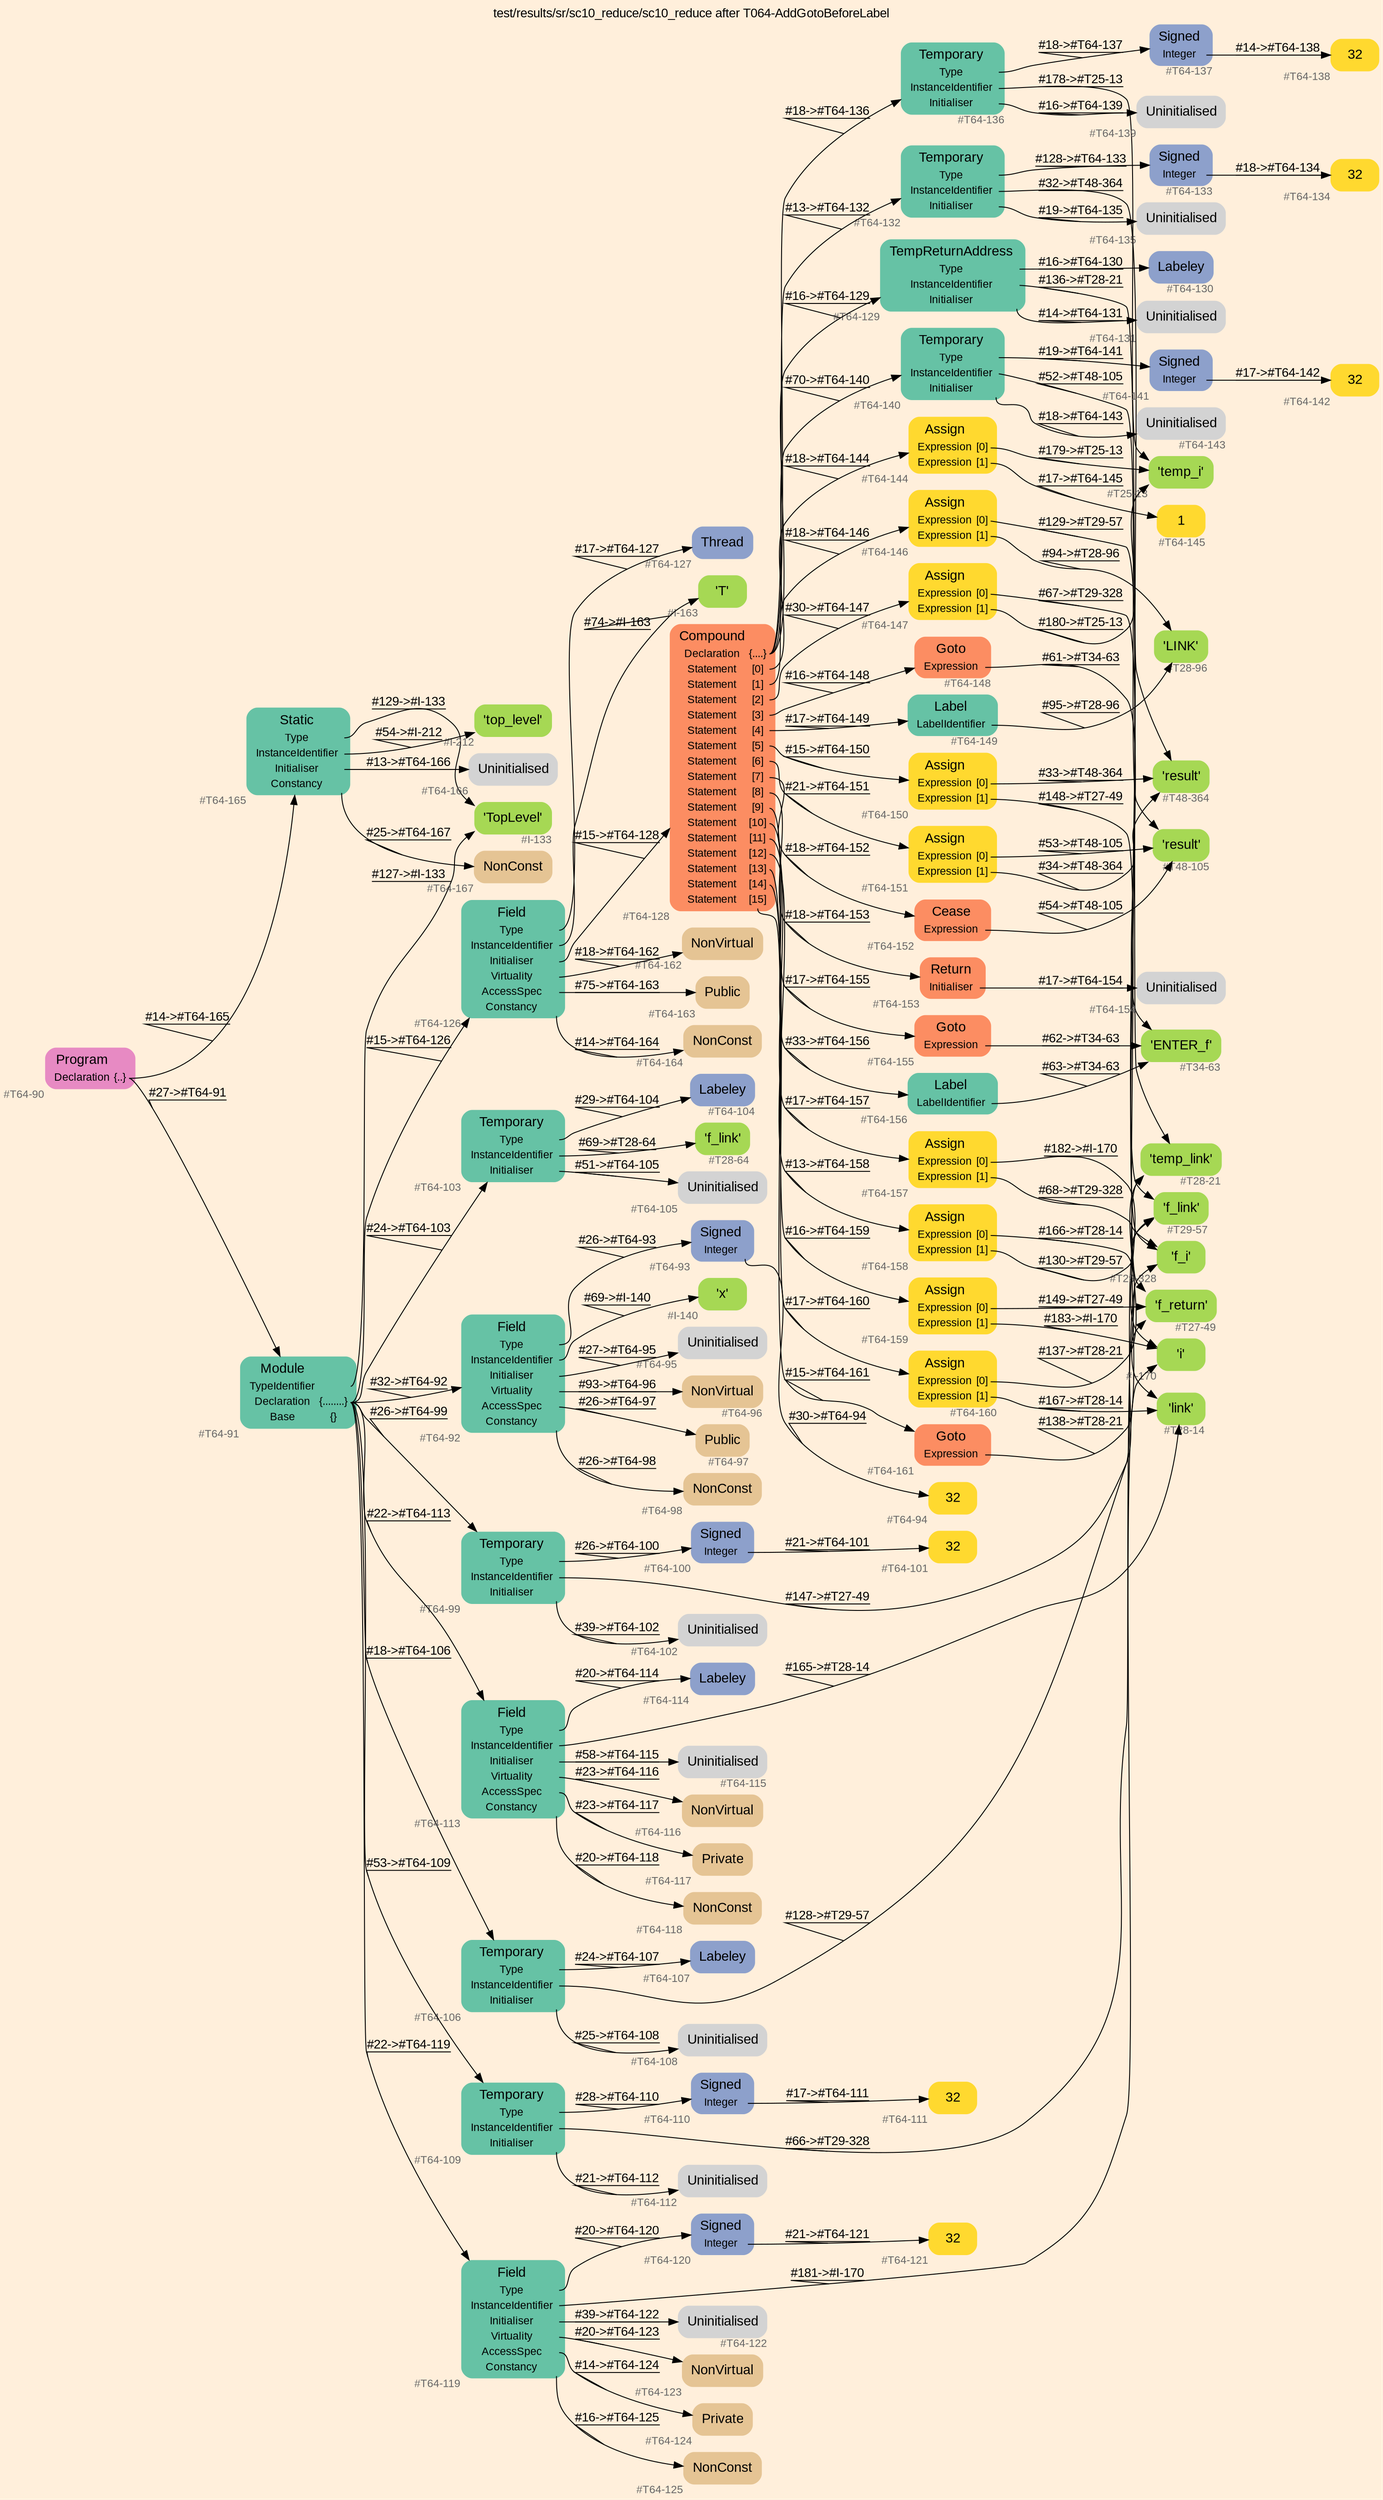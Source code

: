 digraph "test/results/sr/sc10_reduce/sc10_reduce after T064-AddGotoBeforeLabel" {
label = "test/results/sr/sc10_reduce/sc10_reduce after T064-AddGotoBeforeLabel"
labelloc = t
graph [
    rankdir = "LR"
    ranksep = 0.3
    bgcolor = antiquewhite1
    color = black
    fontcolor = black
    fontname = "Arial"
];
node [
    fontname = "Arial"
];
edge [
    fontname = "Arial"
];

// -------------------- node figure --------------------
// -------- block #T64-90 ----------
"#T64-90" [
    fillcolor = "/set28/4"
    xlabel = "#T64-90"
    fontsize = "12"
    fontcolor = grey40
    shape = "plaintext"
    label = <<TABLE BORDER="0" CELLBORDER="0" CELLSPACING="0">
     <TR><TD><FONT COLOR="black" POINT-SIZE="15">Program</FONT></TD></TR>
     <TR><TD><FONT COLOR="black" POINT-SIZE="12">Declaration</FONT></TD><TD PORT="port0"><FONT COLOR="black" POINT-SIZE="12">{..}</FONT></TD></TR>
    </TABLE>>
    style = "rounded,filled"
];

// -------- block #T64-91 ----------
"#T64-91" [
    fillcolor = "/set28/1"
    xlabel = "#T64-91"
    fontsize = "12"
    fontcolor = grey40
    shape = "plaintext"
    label = <<TABLE BORDER="0" CELLBORDER="0" CELLSPACING="0">
     <TR><TD><FONT COLOR="black" POINT-SIZE="15">Module</FONT></TD></TR>
     <TR><TD><FONT COLOR="black" POINT-SIZE="12">TypeIdentifier</FONT></TD><TD PORT="port0"></TD></TR>
     <TR><TD><FONT COLOR="black" POINT-SIZE="12">Declaration</FONT></TD><TD PORT="port1"><FONT COLOR="black" POINT-SIZE="12">{........}</FONT></TD></TR>
     <TR><TD><FONT COLOR="black" POINT-SIZE="12">Base</FONT></TD><TD PORT="port2"><FONT COLOR="black" POINT-SIZE="12">{}</FONT></TD></TR>
    </TABLE>>
    style = "rounded,filled"
];

// -------- block #I-133 ----------
"#I-133" [
    fillcolor = "/set28/5"
    xlabel = "#I-133"
    fontsize = "12"
    fontcolor = grey40
    shape = "plaintext"
    label = <<TABLE BORDER="0" CELLBORDER="0" CELLSPACING="0">
     <TR><TD><FONT COLOR="black" POINT-SIZE="15">'TopLevel'</FONT></TD></TR>
    </TABLE>>
    style = "rounded,filled"
];

// -------- block #T64-92 ----------
"#T64-92" [
    fillcolor = "/set28/1"
    xlabel = "#T64-92"
    fontsize = "12"
    fontcolor = grey40
    shape = "plaintext"
    label = <<TABLE BORDER="0" CELLBORDER="0" CELLSPACING="0">
     <TR><TD><FONT COLOR="black" POINT-SIZE="15">Field</FONT></TD></TR>
     <TR><TD><FONT COLOR="black" POINT-SIZE="12">Type</FONT></TD><TD PORT="port0"></TD></TR>
     <TR><TD><FONT COLOR="black" POINT-SIZE="12">InstanceIdentifier</FONT></TD><TD PORT="port1"></TD></TR>
     <TR><TD><FONT COLOR="black" POINT-SIZE="12">Initialiser</FONT></TD><TD PORT="port2"></TD></TR>
     <TR><TD><FONT COLOR="black" POINT-SIZE="12">Virtuality</FONT></TD><TD PORT="port3"></TD></TR>
     <TR><TD><FONT COLOR="black" POINT-SIZE="12">AccessSpec</FONT></TD><TD PORT="port4"></TD></TR>
     <TR><TD><FONT COLOR="black" POINT-SIZE="12">Constancy</FONT></TD><TD PORT="port5"></TD></TR>
    </TABLE>>
    style = "rounded,filled"
];

// -------- block #T64-93 ----------
"#T64-93" [
    fillcolor = "/set28/3"
    xlabel = "#T64-93"
    fontsize = "12"
    fontcolor = grey40
    shape = "plaintext"
    label = <<TABLE BORDER="0" CELLBORDER="0" CELLSPACING="0">
     <TR><TD><FONT COLOR="black" POINT-SIZE="15">Signed</FONT></TD></TR>
     <TR><TD><FONT COLOR="black" POINT-SIZE="12">Integer</FONT></TD><TD PORT="port0"></TD></TR>
    </TABLE>>
    style = "rounded,filled"
];

// -------- block #T64-94 ----------
"#T64-94" [
    fillcolor = "/set28/6"
    xlabel = "#T64-94"
    fontsize = "12"
    fontcolor = grey40
    shape = "plaintext"
    label = <<TABLE BORDER="0" CELLBORDER="0" CELLSPACING="0">
     <TR><TD><FONT COLOR="black" POINT-SIZE="15">32</FONT></TD></TR>
    </TABLE>>
    style = "rounded,filled"
];

// -------- block #I-140 ----------
"#I-140" [
    fillcolor = "/set28/5"
    xlabel = "#I-140"
    fontsize = "12"
    fontcolor = grey40
    shape = "plaintext"
    label = <<TABLE BORDER="0" CELLBORDER="0" CELLSPACING="0">
     <TR><TD><FONT COLOR="black" POINT-SIZE="15">'x'</FONT></TD></TR>
    </TABLE>>
    style = "rounded,filled"
];

// -------- block #T64-95 ----------
"#T64-95" [
    xlabel = "#T64-95"
    fontsize = "12"
    fontcolor = grey40
    shape = "plaintext"
    label = <<TABLE BORDER="0" CELLBORDER="0" CELLSPACING="0">
     <TR><TD><FONT COLOR="black" POINT-SIZE="15">Uninitialised</FONT></TD></TR>
    </TABLE>>
    style = "rounded,filled"
];

// -------- block #T64-96 ----------
"#T64-96" [
    fillcolor = "/set28/7"
    xlabel = "#T64-96"
    fontsize = "12"
    fontcolor = grey40
    shape = "plaintext"
    label = <<TABLE BORDER="0" CELLBORDER="0" CELLSPACING="0">
     <TR><TD><FONT COLOR="black" POINT-SIZE="15">NonVirtual</FONT></TD></TR>
    </TABLE>>
    style = "rounded,filled"
];

// -------- block #T64-97 ----------
"#T64-97" [
    fillcolor = "/set28/7"
    xlabel = "#T64-97"
    fontsize = "12"
    fontcolor = grey40
    shape = "plaintext"
    label = <<TABLE BORDER="0" CELLBORDER="0" CELLSPACING="0">
     <TR><TD><FONT COLOR="black" POINT-SIZE="15">Public</FONT></TD></TR>
    </TABLE>>
    style = "rounded,filled"
];

// -------- block #T64-98 ----------
"#T64-98" [
    fillcolor = "/set28/7"
    xlabel = "#T64-98"
    fontsize = "12"
    fontcolor = grey40
    shape = "plaintext"
    label = <<TABLE BORDER="0" CELLBORDER="0" CELLSPACING="0">
     <TR><TD><FONT COLOR="black" POINT-SIZE="15">NonConst</FONT></TD></TR>
    </TABLE>>
    style = "rounded,filled"
];

// -------- block #T64-99 ----------
"#T64-99" [
    fillcolor = "/set28/1"
    xlabel = "#T64-99"
    fontsize = "12"
    fontcolor = grey40
    shape = "plaintext"
    label = <<TABLE BORDER="0" CELLBORDER="0" CELLSPACING="0">
     <TR><TD><FONT COLOR="black" POINT-SIZE="15">Temporary</FONT></TD></TR>
     <TR><TD><FONT COLOR="black" POINT-SIZE="12">Type</FONT></TD><TD PORT="port0"></TD></TR>
     <TR><TD><FONT COLOR="black" POINT-SIZE="12">InstanceIdentifier</FONT></TD><TD PORT="port1"></TD></TR>
     <TR><TD><FONT COLOR="black" POINT-SIZE="12">Initialiser</FONT></TD><TD PORT="port2"></TD></TR>
    </TABLE>>
    style = "rounded,filled"
];

// -------- block #T64-100 ----------
"#T64-100" [
    fillcolor = "/set28/3"
    xlabel = "#T64-100"
    fontsize = "12"
    fontcolor = grey40
    shape = "plaintext"
    label = <<TABLE BORDER="0" CELLBORDER="0" CELLSPACING="0">
     <TR><TD><FONT COLOR="black" POINT-SIZE="15">Signed</FONT></TD></TR>
     <TR><TD><FONT COLOR="black" POINT-SIZE="12">Integer</FONT></TD><TD PORT="port0"></TD></TR>
    </TABLE>>
    style = "rounded,filled"
];

// -------- block #T64-101 ----------
"#T64-101" [
    fillcolor = "/set28/6"
    xlabel = "#T64-101"
    fontsize = "12"
    fontcolor = grey40
    shape = "plaintext"
    label = <<TABLE BORDER="0" CELLBORDER="0" CELLSPACING="0">
     <TR><TD><FONT COLOR="black" POINT-SIZE="15">32</FONT></TD></TR>
    </TABLE>>
    style = "rounded,filled"
];

// -------- block #T27-49 ----------
"#T27-49" [
    fillcolor = "/set28/5"
    xlabel = "#T27-49"
    fontsize = "12"
    fontcolor = grey40
    shape = "plaintext"
    label = <<TABLE BORDER="0" CELLBORDER="0" CELLSPACING="0">
     <TR><TD><FONT COLOR="black" POINT-SIZE="15">'f_return'</FONT></TD></TR>
    </TABLE>>
    style = "rounded,filled"
];

// -------- block #T64-102 ----------
"#T64-102" [
    xlabel = "#T64-102"
    fontsize = "12"
    fontcolor = grey40
    shape = "plaintext"
    label = <<TABLE BORDER="0" CELLBORDER="0" CELLSPACING="0">
     <TR><TD><FONT COLOR="black" POINT-SIZE="15">Uninitialised</FONT></TD></TR>
    </TABLE>>
    style = "rounded,filled"
];

// -------- block #T64-103 ----------
"#T64-103" [
    fillcolor = "/set28/1"
    xlabel = "#T64-103"
    fontsize = "12"
    fontcolor = grey40
    shape = "plaintext"
    label = <<TABLE BORDER="0" CELLBORDER="0" CELLSPACING="0">
     <TR><TD><FONT COLOR="black" POINT-SIZE="15">Temporary</FONT></TD></TR>
     <TR><TD><FONT COLOR="black" POINT-SIZE="12">Type</FONT></TD><TD PORT="port0"></TD></TR>
     <TR><TD><FONT COLOR="black" POINT-SIZE="12">InstanceIdentifier</FONT></TD><TD PORT="port1"></TD></TR>
     <TR><TD><FONT COLOR="black" POINT-SIZE="12">Initialiser</FONT></TD><TD PORT="port2"></TD></TR>
    </TABLE>>
    style = "rounded,filled"
];

// -------- block #T64-104 ----------
"#T64-104" [
    fillcolor = "/set28/3"
    xlabel = "#T64-104"
    fontsize = "12"
    fontcolor = grey40
    shape = "plaintext"
    label = <<TABLE BORDER="0" CELLBORDER="0" CELLSPACING="0">
     <TR><TD><FONT COLOR="black" POINT-SIZE="15">Labeley</FONT></TD></TR>
    </TABLE>>
    style = "rounded,filled"
];

// -------- block #T28-64 ----------
"#T28-64" [
    fillcolor = "/set28/5"
    xlabel = "#T28-64"
    fontsize = "12"
    fontcolor = grey40
    shape = "plaintext"
    label = <<TABLE BORDER="0" CELLBORDER="0" CELLSPACING="0">
     <TR><TD><FONT COLOR="black" POINT-SIZE="15">'f_link'</FONT></TD></TR>
    </TABLE>>
    style = "rounded,filled"
];

// -------- block #T64-105 ----------
"#T64-105" [
    xlabel = "#T64-105"
    fontsize = "12"
    fontcolor = grey40
    shape = "plaintext"
    label = <<TABLE BORDER="0" CELLBORDER="0" CELLSPACING="0">
     <TR><TD><FONT COLOR="black" POINT-SIZE="15">Uninitialised</FONT></TD></TR>
    </TABLE>>
    style = "rounded,filled"
];

// -------- block #T64-106 ----------
"#T64-106" [
    fillcolor = "/set28/1"
    xlabel = "#T64-106"
    fontsize = "12"
    fontcolor = grey40
    shape = "plaintext"
    label = <<TABLE BORDER="0" CELLBORDER="0" CELLSPACING="0">
     <TR><TD><FONT COLOR="black" POINT-SIZE="15">Temporary</FONT></TD></TR>
     <TR><TD><FONT COLOR="black" POINT-SIZE="12">Type</FONT></TD><TD PORT="port0"></TD></TR>
     <TR><TD><FONT COLOR="black" POINT-SIZE="12">InstanceIdentifier</FONT></TD><TD PORT="port1"></TD></TR>
     <TR><TD><FONT COLOR="black" POINT-SIZE="12">Initialiser</FONT></TD><TD PORT="port2"></TD></TR>
    </TABLE>>
    style = "rounded,filled"
];

// -------- block #T64-107 ----------
"#T64-107" [
    fillcolor = "/set28/3"
    xlabel = "#T64-107"
    fontsize = "12"
    fontcolor = grey40
    shape = "plaintext"
    label = <<TABLE BORDER="0" CELLBORDER="0" CELLSPACING="0">
     <TR><TD><FONT COLOR="black" POINT-SIZE="15">Labeley</FONT></TD></TR>
    </TABLE>>
    style = "rounded,filled"
];

// -------- block #T29-57 ----------
"#T29-57" [
    fillcolor = "/set28/5"
    xlabel = "#T29-57"
    fontsize = "12"
    fontcolor = grey40
    shape = "plaintext"
    label = <<TABLE BORDER="0" CELLBORDER="0" CELLSPACING="0">
     <TR><TD><FONT COLOR="black" POINT-SIZE="15">'f_link'</FONT></TD></TR>
    </TABLE>>
    style = "rounded,filled"
];

// -------- block #T64-108 ----------
"#T64-108" [
    xlabel = "#T64-108"
    fontsize = "12"
    fontcolor = grey40
    shape = "plaintext"
    label = <<TABLE BORDER="0" CELLBORDER="0" CELLSPACING="0">
     <TR><TD><FONT COLOR="black" POINT-SIZE="15">Uninitialised</FONT></TD></TR>
    </TABLE>>
    style = "rounded,filled"
];

// -------- block #T64-109 ----------
"#T64-109" [
    fillcolor = "/set28/1"
    xlabel = "#T64-109"
    fontsize = "12"
    fontcolor = grey40
    shape = "plaintext"
    label = <<TABLE BORDER="0" CELLBORDER="0" CELLSPACING="0">
     <TR><TD><FONT COLOR="black" POINT-SIZE="15">Temporary</FONT></TD></TR>
     <TR><TD><FONT COLOR="black" POINT-SIZE="12">Type</FONT></TD><TD PORT="port0"></TD></TR>
     <TR><TD><FONT COLOR="black" POINT-SIZE="12">InstanceIdentifier</FONT></TD><TD PORT="port1"></TD></TR>
     <TR><TD><FONT COLOR="black" POINT-SIZE="12">Initialiser</FONT></TD><TD PORT="port2"></TD></TR>
    </TABLE>>
    style = "rounded,filled"
];

// -------- block #T64-110 ----------
"#T64-110" [
    fillcolor = "/set28/3"
    xlabel = "#T64-110"
    fontsize = "12"
    fontcolor = grey40
    shape = "plaintext"
    label = <<TABLE BORDER="0" CELLBORDER="0" CELLSPACING="0">
     <TR><TD><FONT COLOR="black" POINT-SIZE="15">Signed</FONT></TD></TR>
     <TR><TD><FONT COLOR="black" POINT-SIZE="12">Integer</FONT></TD><TD PORT="port0"></TD></TR>
    </TABLE>>
    style = "rounded,filled"
];

// -------- block #T64-111 ----------
"#T64-111" [
    fillcolor = "/set28/6"
    xlabel = "#T64-111"
    fontsize = "12"
    fontcolor = grey40
    shape = "plaintext"
    label = <<TABLE BORDER="0" CELLBORDER="0" CELLSPACING="0">
     <TR><TD><FONT COLOR="black" POINT-SIZE="15">32</FONT></TD></TR>
    </TABLE>>
    style = "rounded,filled"
];

// -------- block #T29-328 ----------
"#T29-328" [
    fillcolor = "/set28/5"
    xlabel = "#T29-328"
    fontsize = "12"
    fontcolor = grey40
    shape = "plaintext"
    label = <<TABLE BORDER="0" CELLBORDER="0" CELLSPACING="0">
     <TR><TD><FONT COLOR="black" POINT-SIZE="15">'f_i'</FONT></TD></TR>
    </TABLE>>
    style = "rounded,filled"
];

// -------- block #T64-112 ----------
"#T64-112" [
    xlabel = "#T64-112"
    fontsize = "12"
    fontcolor = grey40
    shape = "plaintext"
    label = <<TABLE BORDER="0" CELLBORDER="0" CELLSPACING="0">
     <TR><TD><FONT COLOR="black" POINT-SIZE="15">Uninitialised</FONT></TD></TR>
    </TABLE>>
    style = "rounded,filled"
];

// -------- block #T64-113 ----------
"#T64-113" [
    fillcolor = "/set28/1"
    xlabel = "#T64-113"
    fontsize = "12"
    fontcolor = grey40
    shape = "plaintext"
    label = <<TABLE BORDER="0" CELLBORDER="0" CELLSPACING="0">
     <TR><TD><FONT COLOR="black" POINT-SIZE="15">Field</FONT></TD></TR>
     <TR><TD><FONT COLOR="black" POINT-SIZE="12">Type</FONT></TD><TD PORT="port0"></TD></TR>
     <TR><TD><FONT COLOR="black" POINT-SIZE="12">InstanceIdentifier</FONT></TD><TD PORT="port1"></TD></TR>
     <TR><TD><FONT COLOR="black" POINT-SIZE="12">Initialiser</FONT></TD><TD PORT="port2"></TD></TR>
     <TR><TD><FONT COLOR="black" POINT-SIZE="12">Virtuality</FONT></TD><TD PORT="port3"></TD></TR>
     <TR><TD><FONT COLOR="black" POINT-SIZE="12">AccessSpec</FONT></TD><TD PORT="port4"></TD></TR>
     <TR><TD><FONT COLOR="black" POINT-SIZE="12">Constancy</FONT></TD><TD PORT="port5"></TD></TR>
    </TABLE>>
    style = "rounded,filled"
];

// -------- block #T64-114 ----------
"#T64-114" [
    fillcolor = "/set28/3"
    xlabel = "#T64-114"
    fontsize = "12"
    fontcolor = grey40
    shape = "plaintext"
    label = <<TABLE BORDER="0" CELLBORDER="0" CELLSPACING="0">
     <TR><TD><FONT COLOR="black" POINT-SIZE="15">Labeley</FONT></TD></TR>
    </TABLE>>
    style = "rounded,filled"
];

// -------- block #T28-14 ----------
"#T28-14" [
    fillcolor = "/set28/5"
    xlabel = "#T28-14"
    fontsize = "12"
    fontcolor = grey40
    shape = "plaintext"
    label = <<TABLE BORDER="0" CELLBORDER="0" CELLSPACING="0">
     <TR><TD><FONT COLOR="black" POINT-SIZE="15">'link'</FONT></TD></TR>
    </TABLE>>
    style = "rounded,filled"
];

// -------- block #T64-115 ----------
"#T64-115" [
    xlabel = "#T64-115"
    fontsize = "12"
    fontcolor = grey40
    shape = "plaintext"
    label = <<TABLE BORDER="0" CELLBORDER="0" CELLSPACING="0">
     <TR><TD><FONT COLOR="black" POINT-SIZE="15">Uninitialised</FONT></TD></TR>
    </TABLE>>
    style = "rounded,filled"
];

// -------- block #T64-116 ----------
"#T64-116" [
    fillcolor = "/set28/7"
    xlabel = "#T64-116"
    fontsize = "12"
    fontcolor = grey40
    shape = "plaintext"
    label = <<TABLE BORDER="0" CELLBORDER="0" CELLSPACING="0">
     <TR><TD><FONT COLOR="black" POINT-SIZE="15">NonVirtual</FONT></TD></TR>
    </TABLE>>
    style = "rounded,filled"
];

// -------- block #T64-117 ----------
"#T64-117" [
    fillcolor = "/set28/7"
    xlabel = "#T64-117"
    fontsize = "12"
    fontcolor = grey40
    shape = "plaintext"
    label = <<TABLE BORDER="0" CELLBORDER="0" CELLSPACING="0">
     <TR><TD><FONT COLOR="black" POINT-SIZE="15">Private</FONT></TD></TR>
    </TABLE>>
    style = "rounded,filled"
];

// -------- block #T64-118 ----------
"#T64-118" [
    fillcolor = "/set28/7"
    xlabel = "#T64-118"
    fontsize = "12"
    fontcolor = grey40
    shape = "plaintext"
    label = <<TABLE BORDER="0" CELLBORDER="0" CELLSPACING="0">
     <TR><TD><FONT COLOR="black" POINT-SIZE="15">NonConst</FONT></TD></TR>
    </TABLE>>
    style = "rounded,filled"
];

// -------- block #T64-119 ----------
"#T64-119" [
    fillcolor = "/set28/1"
    xlabel = "#T64-119"
    fontsize = "12"
    fontcolor = grey40
    shape = "plaintext"
    label = <<TABLE BORDER="0" CELLBORDER="0" CELLSPACING="0">
     <TR><TD><FONT COLOR="black" POINT-SIZE="15">Field</FONT></TD></TR>
     <TR><TD><FONT COLOR="black" POINT-SIZE="12">Type</FONT></TD><TD PORT="port0"></TD></TR>
     <TR><TD><FONT COLOR="black" POINT-SIZE="12">InstanceIdentifier</FONT></TD><TD PORT="port1"></TD></TR>
     <TR><TD><FONT COLOR="black" POINT-SIZE="12">Initialiser</FONT></TD><TD PORT="port2"></TD></TR>
     <TR><TD><FONT COLOR="black" POINT-SIZE="12">Virtuality</FONT></TD><TD PORT="port3"></TD></TR>
     <TR><TD><FONT COLOR="black" POINT-SIZE="12">AccessSpec</FONT></TD><TD PORT="port4"></TD></TR>
     <TR><TD><FONT COLOR="black" POINT-SIZE="12">Constancy</FONT></TD><TD PORT="port5"></TD></TR>
    </TABLE>>
    style = "rounded,filled"
];

// -------- block #T64-120 ----------
"#T64-120" [
    fillcolor = "/set28/3"
    xlabel = "#T64-120"
    fontsize = "12"
    fontcolor = grey40
    shape = "plaintext"
    label = <<TABLE BORDER="0" CELLBORDER="0" CELLSPACING="0">
     <TR><TD><FONT COLOR="black" POINT-SIZE="15">Signed</FONT></TD></TR>
     <TR><TD><FONT COLOR="black" POINT-SIZE="12">Integer</FONT></TD><TD PORT="port0"></TD></TR>
    </TABLE>>
    style = "rounded,filled"
];

// -------- block #T64-121 ----------
"#T64-121" [
    fillcolor = "/set28/6"
    xlabel = "#T64-121"
    fontsize = "12"
    fontcolor = grey40
    shape = "plaintext"
    label = <<TABLE BORDER="0" CELLBORDER="0" CELLSPACING="0">
     <TR><TD><FONT COLOR="black" POINT-SIZE="15">32</FONT></TD></TR>
    </TABLE>>
    style = "rounded,filled"
];

// -------- block #I-170 ----------
"#I-170" [
    fillcolor = "/set28/5"
    xlabel = "#I-170"
    fontsize = "12"
    fontcolor = grey40
    shape = "plaintext"
    label = <<TABLE BORDER="0" CELLBORDER="0" CELLSPACING="0">
     <TR><TD><FONT COLOR="black" POINT-SIZE="15">'i'</FONT></TD></TR>
    </TABLE>>
    style = "rounded,filled"
];

// -------- block #T64-122 ----------
"#T64-122" [
    xlabel = "#T64-122"
    fontsize = "12"
    fontcolor = grey40
    shape = "plaintext"
    label = <<TABLE BORDER="0" CELLBORDER="0" CELLSPACING="0">
     <TR><TD><FONT COLOR="black" POINT-SIZE="15">Uninitialised</FONT></TD></TR>
    </TABLE>>
    style = "rounded,filled"
];

// -------- block #T64-123 ----------
"#T64-123" [
    fillcolor = "/set28/7"
    xlabel = "#T64-123"
    fontsize = "12"
    fontcolor = grey40
    shape = "plaintext"
    label = <<TABLE BORDER="0" CELLBORDER="0" CELLSPACING="0">
     <TR><TD><FONT COLOR="black" POINT-SIZE="15">NonVirtual</FONT></TD></TR>
    </TABLE>>
    style = "rounded,filled"
];

// -------- block #T64-124 ----------
"#T64-124" [
    fillcolor = "/set28/7"
    xlabel = "#T64-124"
    fontsize = "12"
    fontcolor = grey40
    shape = "plaintext"
    label = <<TABLE BORDER="0" CELLBORDER="0" CELLSPACING="0">
     <TR><TD><FONT COLOR="black" POINT-SIZE="15">Private</FONT></TD></TR>
    </TABLE>>
    style = "rounded,filled"
];

// -------- block #T64-125 ----------
"#T64-125" [
    fillcolor = "/set28/7"
    xlabel = "#T64-125"
    fontsize = "12"
    fontcolor = grey40
    shape = "plaintext"
    label = <<TABLE BORDER="0" CELLBORDER="0" CELLSPACING="0">
     <TR><TD><FONT COLOR="black" POINT-SIZE="15">NonConst</FONT></TD></TR>
    </TABLE>>
    style = "rounded,filled"
];

// -------- block #T64-126 ----------
"#T64-126" [
    fillcolor = "/set28/1"
    xlabel = "#T64-126"
    fontsize = "12"
    fontcolor = grey40
    shape = "plaintext"
    label = <<TABLE BORDER="0" CELLBORDER="0" CELLSPACING="0">
     <TR><TD><FONT COLOR="black" POINT-SIZE="15">Field</FONT></TD></TR>
     <TR><TD><FONT COLOR="black" POINT-SIZE="12">Type</FONT></TD><TD PORT="port0"></TD></TR>
     <TR><TD><FONT COLOR="black" POINT-SIZE="12">InstanceIdentifier</FONT></TD><TD PORT="port1"></TD></TR>
     <TR><TD><FONT COLOR="black" POINT-SIZE="12">Initialiser</FONT></TD><TD PORT="port2"></TD></TR>
     <TR><TD><FONT COLOR="black" POINT-SIZE="12">Virtuality</FONT></TD><TD PORT="port3"></TD></TR>
     <TR><TD><FONT COLOR="black" POINT-SIZE="12">AccessSpec</FONT></TD><TD PORT="port4"></TD></TR>
     <TR><TD><FONT COLOR="black" POINT-SIZE="12">Constancy</FONT></TD><TD PORT="port5"></TD></TR>
    </TABLE>>
    style = "rounded,filled"
];

// -------- block #T64-127 ----------
"#T64-127" [
    fillcolor = "/set28/3"
    xlabel = "#T64-127"
    fontsize = "12"
    fontcolor = grey40
    shape = "plaintext"
    label = <<TABLE BORDER="0" CELLBORDER="0" CELLSPACING="0">
     <TR><TD><FONT COLOR="black" POINT-SIZE="15">Thread</FONT></TD></TR>
    </TABLE>>
    style = "rounded,filled"
];

// -------- block #I-163 ----------
"#I-163" [
    fillcolor = "/set28/5"
    xlabel = "#I-163"
    fontsize = "12"
    fontcolor = grey40
    shape = "plaintext"
    label = <<TABLE BORDER="0" CELLBORDER="0" CELLSPACING="0">
     <TR><TD><FONT COLOR="black" POINT-SIZE="15">'T'</FONT></TD></TR>
    </TABLE>>
    style = "rounded,filled"
];

// -------- block #T64-128 ----------
"#T64-128" [
    fillcolor = "/set28/2"
    xlabel = "#T64-128"
    fontsize = "12"
    fontcolor = grey40
    shape = "plaintext"
    label = <<TABLE BORDER="0" CELLBORDER="0" CELLSPACING="0">
     <TR><TD><FONT COLOR="black" POINT-SIZE="15">Compound</FONT></TD></TR>
     <TR><TD><FONT COLOR="black" POINT-SIZE="12">Declaration</FONT></TD><TD PORT="port0"><FONT COLOR="black" POINT-SIZE="12">{....}</FONT></TD></TR>
     <TR><TD><FONT COLOR="black" POINT-SIZE="12">Statement</FONT></TD><TD PORT="port1"><FONT COLOR="black" POINT-SIZE="12">[0]</FONT></TD></TR>
     <TR><TD><FONT COLOR="black" POINT-SIZE="12">Statement</FONT></TD><TD PORT="port2"><FONT COLOR="black" POINT-SIZE="12">[1]</FONT></TD></TR>
     <TR><TD><FONT COLOR="black" POINT-SIZE="12">Statement</FONT></TD><TD PORT="port3"><FONT COLOR="black" POINT-SIZE="12">[2]</FONT></TD></TR>
     <TR><TD><FONT COLOR="black" POINT-SIZE="12">Statement</FONT></TD><TD PORT="port4"><FONT COLOR="black" POINT-SIZE="12">[3]</FONT></TD></TR>
     <TR><TD><FONT COLOR="black" POINT-SIZE="12">Statement</FONT></TD><TD PORT="port5"><FONT COLOR="black" POINT-SIZE="12">[4]</FONT></TD></TR>
     <TR><TD><FONT COLOR="black" POINT-SIZE="12">Statement</FONT></TD><TD PORT="port6"><FONT COLOR="black" POINT-SIZE="12">[5]</FONT></TD></TR>
     <TR><TD><FONT COLOR="black" POINT-SIZE="12">Statement</FONT></TD><TD PORT="port7"><FONT COLOR="black" POINT-SIZE="12">[6]</FONT></TD></TR>
     <TR><TD><FONT COLOR="black" POINT-SIZE="12">Statement</FONT></TD><TD PORT="port8"><FONT COLOR="black" POINT-SIZE="12">[7]</FONT></TD></TR>
     <TR><TD><FONT COLOR="black" POINT-SIZE="12">Statement</FONT></TD><TD PORT="port9"><FONT COLOR="black" POINT-SIZE="12">[8]</FONT></TD></TR>
     <TR><TD><FONT COLOR="black" POINT-SIZE="12">Statement</FONT></TD><TD PORT="port10"><FONT COLOR="black" POINT-SIZE="12">[9]</FONT></TD></TR>
     <TR><TD><FONT COLOR="black" POINT-SIZE="12">Statement</FONT></TD><TD PORT="port11"><FONT COLOR="black" POINT-SIZE="12">[10]</FONT></TD></TR>
     <TR><TD><FONT COLOR="black" POINT-SIZE="12">Statement</FONT></TD><TD PORT="port12"><FONT COLOR="black" POINT-SIZE="12">[11]</FONT></TD></TR>
     <TR><TD><FONT COLOR="black" POINT-SIZE="12">Statement</FONT></TD><TD PORT="port13"><FONT COLOR="black" POINT-SIZE="12">[12]</FONT></TD></TR>
     <TR><TD><FONT COLOR="black" POINT-SIZE="12">Statement</FONT></TD><TD PORT="port14"><FONT COLOR="black" POINT-SIZE="12">[13]</FONT></TD></TR>
     <TR><TD><FONT COLOR="black" POINT-SIZE="12">Statement</FONT></TD><TD PORT="port15"><FONT COLOR="black" POINT-SIZE="12">[14]</FONT></TD></TR>
     <TR><TD><FONT COLOR="black" POINT-SIZE="12">Statement</FONT></TD><TD PORT="port16"><FONT COLOR="black" POINT-SIZE="12">[15]</FONT></TD></TR>
    </TABLE>>
    style = "rounded,filled"
];

// -------- block #T64-129 ----------
"#T64-129" [
    fillcolor = "/set28/1"
    xlabel = "#T64-129"
    fontsize = "12"
    fontcolor = grey40
    shape = "plaintext"
    label = <<TABLE BORDER="0" CELLBORDER="0" CELLSPACING="0">
     <TR><TD><FONT COLOR="black" POINT-SIZE="15">TempReturnAddress</FONT></TD></TR>
     <TR><TD><FONT COLOR="black" POINT-SIZE="12">Type</FONT></TD><TD PORT="port0"></TD></TR>
     <TR><TD><FONT COLOR="black" POINT-SIZE="12">InstanceIdentifier</FONT></TD><TD PORT="port1"></TD></TR>
     <TR><TD><FONT COLOR="black" POINT-SIZE="12">Initialiser</FONT></TD><TD PORT="port2"></TD></TR>
    </TABLE>>
    style = "rounded,filled"
];

// -------- block #T64-130 ----------
"#T64-130" [
    fillcolor = "/set28/3"
    xlabel = "#T64-130"
    fontsize = "12"
    fontcolor = grey40
    shape = "plaintext"
    label = <<TABLE BORDER="0" CELLBORDER="0" CELLSPACING="0">
     <TR><TD><FONT COLOR="black" POINT-SIZE="15">Labeley</FONT></TD></TR>
    </TABLE>>
    style = "rounded,filled"
];

// -------- block #T28-21 ----------
"#T28-21" [
    fillcolor = "/set28/5"
    xlabel = "#T28-21"
    fontsize = "12"
    fontcolor = grey40
    shape = "plaintext"
    label = <<TABLE BORDER="0" CELLBORDER="0" CELLSPACING="0">
     <TR><TD><FONT COLOR="black" POINT-SIZE="15">'temp_link'</FONT></TD></TR>
    </TABLE>>
    style = "rounded,filled"
];

// -------- block #T64-131 ----------
"#T64-131" [
    xlabel = "#T64-131"
    fontsize = "12"
    fontcolor = grey40
    shape = "plaintext"
    label = <<TABLE BORDER="0" CELLBORDER="0" CELLSPACING="0">
     <TR><TD><FONT COLOR="black" POINT-SIZE="15">Uninitialised</FONT></TD></TR>
    </TABLE>>
    style = "rounded,filled"
];

// -------- block #T64-132 ----------
"#T64-132" [
    fillcolor = "/set28/1"
    xlabel = "#T64-132"
    fontsize = "12"
    fontcolor = grey40
    shape = "plaintext"
    label = <<TABLE BORDER="0" CELLBORDER="0" CELLSPACING="0">
     <TR><TD><FONT COLOR="black" POINT-SIZE="15">Temporary</FONT></TD></TR>
     <TR><TD><FONT COLOR="black" POINT-SIZE="12">Type</FONT></TD><TD PORT="port0"></TD></TR>
     <TR><TD><FONT COLOR="black" POINT-SIZE="12">InstanceIdentifier</FONT></TD><TD PORT="port1"></TD></TR>
     <TR><TD><FONT COLOR="black" POINT-SIZE="12">Initialiser</FONT></TD><TD PORT="port2"></TD></TR>
    </TABLE>>
    style = "rounded,filled"
];

// -------- block #T64-133 ----------
"#T64-133" [
    fillcolor = "/set28/3"
    xlabel = "#T64-133"
    fontsize = "12"
    fontcolor = grey40
    shape = "plaintext"
    label = <<TABLE BORDER="0" CELLBORDER="0" CELLSPACING="0">
     <TR><TD><FONT COLOR="black" POINT-SIZE="15">Signed</FONT></TD></TR>
     <TR><TD><FONT COLOR="black" POINT-SIZE="12">Integer</FONT></TD><TD PORT="port0"></TD></TR>
    </TABLE>>
    style = "rounded,filled"
];

// -------- block #T64-134 ----------
"#T64-134" [
    fillcolor = "/set28/6"
    xlabel = "#T64-134"
    fontsize = "12"
    fontcolor = grey40
    shape = "plaintext"
    label = <<TABLE BORDER="0" CELLBORDER="0" CELLSPACING="0">
     <TR><TD><FONT COLOR="black" POINT-SIZE="15">32</FONT></TD></TR>
    </TABLE>>
    style = "rounded,filled"
];

// -------- block #T48-364 ----------
"#T48-364" [
    fillcolor = "/set28/5"
    xlabel = "#T48-364"
    fontsize = "12"
    fontcolor = grey40
    shape = "plaintext"
    label = <<TABLE BORDER="0" CELLBORDER="0" CELLSPACING="0">
     <TR><TD><FONT COLOR="black" POINT-SIZE="15">'result'</FONT></TD></TR>
    </TABLE>>
    style = "rounded,filled"
];

// -------- block #T64-135 ----------
"#T64-135" [
    xlabel = "#T64-135"
    fontsize = "12"
    fontcolor = grey40
    shape = "plaintext"
    label = <<TABLE BORDER="0" CELLBORDER="0" CELLSPACING="0">
     <TR><TD><FONT COLOR="black" POINT-SIZE="15">Uninitialised</FONT></TD></TR>
    </TABLE>>
    style = "rounded,filled"
];

// -------- block #T64-136 ----------
"#T64-136" [
    fillcolor = "/set28/1"
    xlabel = "#T64-136"
    fontsize = "12"
    fontcolor = grey40
    shape = "plaintext"
    label = <<TABLE BORDER="0" CELLBORDER="0" CELLSPACING="0">
     <TR><TD><FONT COLOR="black" POINT-SIZE="15">Temporary</FONT></TD></TR>
     <TR><TD><FONT COLOR="black" POINT-SIZE="12">Type</FONT></TD><TD PORT="port0"></TD></TR>
     <TR><TD><FONT COLOR="black" POINT-SIZE="12">InstanceIdentifier</FONT></TD><TD PORT="port1"></TD></TR>
     <TR><TD><FONT COLOR="black" POINT-SIZE="12">Initialiser</FONT></TD><TD PORT="port2"></TD></TR>
    </TABLE>>
    style = "rounded,filled"
];

// -------- block #T64-137 ----------
"#T64-137" [
    fillcolor = "/set28/3"
    xlabel = "#T64-137"
    fontsize = "12"
    fontcolor = grey40
    shape = "plaintext"
    label = <<TABLE BORDER="0" CELLBORDER="0" CELLSPACING="0">
     <TR><TD><FONT COLOR="black" POINT-SIZE="15">Signed</FONT></TD></TR>
     <TR><TD><FONT COLOR="black" POINT-SIZE="12">Integer</FONT></TD><TD PORT="port0"></TD></TR>
    </TABLE>>
    style = "rounded,filled"
];

// -------- block #T64-138 ----------
"#T64-138" [
    fillcolor = "/set28/6"
    xlabel = "#T64-138"
    fontsize = "12"
    fontcolor = grey40
    shape = "plaintext"
    label = <<TABLE BORDER="0" CELLBORDER="0" CELLSPACING="0">
     <TR><TD><FONT COLOR="black" POINT-SIZE="15">32</FONT></TD></TR>
    </TABLE>>
    style = "rounded,filled"
];

// -------- block #T25-13 ----------
"#T25-13" [
    fillcolor = "/set28/5"
    xlabel = "#T25-13"
    fontsize = "12"
    fontcolor = grey40
    shape = "plaintext"
    label = <<TABLE BORDER="0" CELLBORDER="0" CELLSPACING="0">
     <TR><TD><FONT COLOR="black" POINT-SIZE="15">'temp_i'</FONT></TD></TR>
    </TABLE>>
    style = "rounded,filled"
];

// -------- block #T64-139 ----------
"#T64-139" [
    xlabel = "#T64-139"
    fontsize = "12"
    fontcolor = grey40
    shape = "plaintext"
    label = <<TABLE BORDER="0" CELLBORDER="0" CELLSPACING="0">
     <TR><TD><FONT COLOR="black" POINT-SIZE="15">Uninitialised</FONT></TD></TR>
    </TABLE>>
    style = "rounded,filled"
];

// -------- block #T64-140 ----------
"#T64-140" [
    fillcolor = "/set28/1"
    xlabel = "#T64-140"
    fontsize = "12"
    fontcolor = grey40
    shape = "plaintext"
    label = <<TABLE BORDER="0" CELLBORDER="0" CELLSPACING="0">
     <TR><TD><FONT COLOR="black" POINT-SIZE="15">Temporary</FONT></TD></TR>
     <TR><TD><FONT COLOR="black" POINT-SIZE="12">Type</FONT></TD><TD PORT="port0"></TD></TR>
     <TR><TD><FONT COLOR="black" POINT-SIZE="12">InstanceIdentifier</FONT></TD><TD PORT="port1"></TD></TR>
     <TR><TD><FONT COLOR="black" POINT-SIZE="12">Initialiser</FONT></TD><TD PORT="port2"></TD></TR>
    </TABLE>>
    style = "rounded,filled"
];

// -------- block #T64-141 ----------
"#T64-141" [
    fillcolor = "/set28/3"
    xlabel = "#T64-141"
    fontsize = "12"
    fontcolor = grey40
    shape = "plaintext"
    label = <<TABLE BORDER="0" CELLBORDER="0" CELLSPACING="0">
     <TR><TD><FONT COLOR="black" POINT-SIZE="15">Signed</FONT></TD></TR>
     <TR><TD><FONT COLOR="black" POINT-SIZE="12">Integer</FONT></TD><TD PORT="port0"></TD></TR>
    </TABLE>>
    style = "rounded,filled"
];

// -------- block #T64-142 ----------
"#T64-142" [
    fillcolor = "/set28/6"
    xlabel = "#T64-142"
    fontsize = "12"
    fontcolor = grey40
    shape = "plaintext"
    label = <<TABLE BORDER="0" CELLBORDER="0" CELLSPACING="0">
     <TR><TD><FONT COLOR="black" POINT-SIZE="15">32</FONT></TD></TR>
    </TABLE>>
    style = "rounded,filled"
];

// -------- block #T48-105 ----------
"#T48-105" [
    fillcolor = "/set28/5"
    xlabel = "#T48-105"
    fontsize = "12"
    fontcolor = grey40
    shape = "plaintext"
    label = <<TABLE BORDER="0" CELLBORDER="0" CELLSPACING="0">
     <TR><TD><FONT COLOR="black" POINT-SIZE="15">'result'</FONT></TD></TR>
    </TABLE>>
    style = "rounded,filled"
];

// -------- block #T64-143 ----------
"#T64-143" [
    xlabel = "#T64-143"
    fontsize = "12"
    fontcolor = grey40
    shape = "plaintext"
    label = <<TABLE BORDER="0" CELLBORDER="0" CELLSPACING="0">
     <TR><TD><FONT COLOR="black" POINT-SIZE="15">Uninitialised</FONT></TD></TR>
    </TABLE>>
    style = "rounded,filled"
];

// -------- block #T64-144 ----------
"#T64-144" [
    fillcolor = "/set28/6"
    xlabel = "#T64-144"
    fontsize = "12"
    fontcolor = grey40
    shape = "plaintext"
    label = <<TABLE BORDER="0" CELLBORDER="0" CELLSPACING="0">
     <TR><TD><FONT COLOR="black" POINT-SIZE="15">Assign</FONT></TD></TR>
     <TR><TD><FONT COLOR="black" POINT-SIZE="12">Expression</FONT></TD><TD PORT="port0"><FONT COLOR="black" POINT-SIZE="12">[0]</FONT></TD></TR>
     <TR><TD><FONT COLOR="black" POINT-SIZE="12">Expression</FONT></TD><TD PORT="port1"><FONT COLOR="black" POINT-SIZE="12">[1]</FONT></TD></TR>
    </TABLE>>
    style = "rounded,filled"
];

// -------- block #T64-145 ----------
"#T64-145" [
    fillcolor = "/set28/6"
    xlabel = "#T64-145"
    fontsize = "12"
    fontcolor = grey40
    shape = "plaintext"
    label = <<TABLE BORDER="0" CELLBORDER="0" CELLSPACING="0">
     <TR><TD><FONT COLOR="black" POINT-SIZE="15">1</FONT></TD></TR>
    </TABLE>>
    style = "rounded,filled"
];

// -------- block #T64-146 ----------
"#T64-146" [
    fillcolor = "/set28/6"
    xlabel = "#T64-146"
    fontsize = "12"
    fontcolor = grey40
    shape = "plaintext"
    label = <<TABLE BORDER="0" CELLBORDER="0" CELLSPACING="0">
     <TR><TD><FONT COLOR="black" POINT-SIZE="15">Assign</FONT></TD></TR>
     <TR><TD><FONT COLOR="black" POINT-SIZE="12">Expression</FONT></TD><TD PORT="port0"><FONT COLOR="black" POINT-SIZE="12">[0]</FONT></TD></TR>
     <TR><TD><FONT COLOR="black" POINT-SIZE="12">Expression</FONT></TD><TD PORT="port1"><FONT COLOR="black" POINT-SIZE="12">[1]</FONT></TD></TR>
    </TABLE>>
    style = "rounded,filled"
];

// -------- block #T28-96 ----------
"#T28-96" [
    fillcolor = "/set28/5"
    xlabel = "#T28-96"
    fontsize = "12"
    fontcolor = grey40
    shape = "plaintext"
    label = <<TABLE BORDER="0" CELLBORDER="0" CELLSPACING="0">
     <TR><TD><FONT COLOR="black" POINT-SIZE="15">'LINK'</FONT></TD></TR>
    </TABLE>>
    style = "rounded,filled"
];

// -------- block #T64-147 ----------
"#T64-147" [
    fillcolor = "/set28/6"
    xlabel = "#T64-147"
    fontsize = "12"
    fontcolor = grey40
    shape = "plaintext"
    label = <<TABLE BORDER="0" CELLBORDER="0" CELLSPACING="0">
     <TR><TD><FONT COLOR="black" POINT-SIZE="15">Assign</FONT></TD></TR>
     <TR><TD><FONT COLOR="black" POINT-SIZE="12">Expression</FONT></TD><TD PORT="port0"><FONT COLOR="black" POINT-SIZE="12">[0]</FONT></TD></TR>
     <TR><TD><FONT COLOR="black" POINT-SIZE="12">Expression</FONT></TD><TD PORT="port1"><FONT COLOR="black" POINT-SIZE="12">[1]</FONT></TD></TR>
    </TABLE>>
    style = "rounded,filled"
];

// -------- block #T64-148 ----------
"#T64-148" [
    fillcolor = "/set28/2"
    xlabel = "#T64-148"
    fontsize = "12"
    fontcolor = grey40
    shape = "plaintext"
    label = <<TABLE BORDER="0" CELLBORDER="0" CELLSPACING="0">
     <TR><TD><FONT COLOR="black" POINT-SIZE="15">Goto</FONT></TD></TR>
     <TR><TD><FONT COLOR="black" POINT-SIZE="12">Expression</FONT></TD><TD PORT="port0"></TD></TR>
    </TABLE>>
    style = "rounded,filled"
];

// -------- block #T34-63 ----------
"#T34-63" [
    fillcolor = "/set28/5"
    xlabel = "#T34-63"
    fontsize = "12"
    fontcolor = grey40
    shape = "plaintext"
    label = <<TABLE BORDER="0" CELLBORDER="0" CELLSPACING="0">
     <TR><TD><FONT COLOR="black" POINT-SIZE="15">'ENTER_f'</FONT></TD></TR>
    </TABLE>>
    style = "rounded,filled"
];

// -------- block #T64-149 ----------
"#T64-149" [
    fillcolor = "/set28/1"
    xlabel = "#T64-149"
    fontsize = "12"
    fontcolor = grey40
    shape = "plaintext"
    label = <<TABLE BORDER="0" CELLBORDER="0" CELLSPACING="0">
     <TR><TD><FONT COLOR="black" POINT-SIZE="15">Label</FONT></TD></TR>
     <TR><TD><FONT COLOR="black" POINT-SIZE="12">LabelIdentifier</FONT></TD><TD PORT="port0"></TD></TR>
    </TABLE>>
    style = "rounded,filled"
];

// -------- block #T64-150 ----------
"#T64-150" [
    fillcolor = "/set28/6"
    xlabel = "#T64-150"
    fontsize = "12"
    fontcolor = grey40
    shape = "plaintext"
    label = <<TABLE BORDER="0" CELLBORDER="0" CELLSPACING="0">
     <TR><TD><FONT COLOR="black" POINT-SIZE="15">Assign</FONT></TD></TR>
     <TR><TD><FONT COLOR="black" POINT-SIZE="12">Expression</FONT></TD><TD PORT="port0"><FONT COLOR="black" POINT-SIZE="12">[0]</FONT></TD></TR>
     <TR><TD><FONT COLOR="black" POINT-SIZE="12">Expression</FONT></TD><TD PORT="port1"><FONT COLOR="black" POINT-SIZE="12">[1]</FONT></TD></TR>
    </TABLE>>
    style = "rounded,filled"
];

// -------- block #T64-151 ----------
"#T64-151" [
    fillcolor = "/set28/6"
    xlabel = "#T64-151"
    fontsize = "12"
    fontcolor = grey40
    shape = "plaintext"
    label = <<TABLE BORDER="0" CELLBORDER="0" CELLSPACING="0">
     <TR><TD><FONT COLOR="black" POINT-SIZE="15">Assign</FONT></TD></TR>
     <TR><TD><FONT COLOR="black" POINT-SIZE="12">Expression</FONT></TD><TD PORT="port0"><FONT COLOR="black" POINT-SIZE="12">[0]</FONT></TD></TR>
     <TR><TD><FONT COLOR="black" POINT-SIZE="12">Expression</FONT></TD><TD PORT="port1"><FONT COLOR="black" POINT-SIZE="12">[1]</FONT></TD></TR>
    </TABLE>>
    style = "rounded,filled"
];

// -------- block #T64-152 ----------
"#T64-152" [
    fillcolor = "/set28/2"
    xlabel = "#T64-152"
    fontsize = "12"
    fontcolor = grey40
    shape = "plaintext"
    label = <<TABLE BORDER="0" CELLBORDER="0" CELLSPACING="0">
     <TR><TD><FONT COLOR="black" POINT-SIZE="15">Cease</FONT></TD></TR>
     <TR><TD><FONT COLOR="black" POINT-SIZE="12">Expression</FONT></TD><TD PORT="port0"></TD></TR>
    </TABLE>>
    style = "rounded,filled"
];

// -------- block #T64-153 ----------
"#T64-153" [
    fillcolor = "/set28/2"
    xlabel = "#T64-153"
    fontsize = "12"
    fontcolor = grey40
    shape = "plaintext"
    label = <<TABLE BORDER="0" CELLBORDER="0" CELLSPACING="0">
     <TR><TD><FONT COLOR="black" POINT-SIZE="15">Return</FONT></TD></TR>
     <TR><TD><FONT COLOR="black" POINT-SIZE="12">Initialiser</FONT></TD><TD PORT="port0"></TD></TR>
    </TABLE>>
    style = "rounded,filled"
];

// -------- block #T64-154 ----------
"#T64-154" [
    xlabel = "#T64-154"
    fontsize = "12"
    fontcolor = grey40
    shape = "plaintext"
    label = <<TABLE BORDER="0" CELLBORDER="0" CELLSPACING="0">
     <TR><TD><FONT COLOR="black" POINT-SIZE="15">Uninitialised</FONT></TD></TR>
    </TABLE>>
    style = "rounded,filled"
];

// -------- block #T64-155 ----------
"#T64-155" [
    fillcolor = "/set28/2"
    xlabel = "#T64-155"
    fontsize = "12"
    fontcolor = grey40
    shape = "plaintext"
    label = <<TABLE BORDER="0" CELLBORDER="0" CELLSPACING="0">
     <TR><TD><FONT COLOR="black" POINT-SIZE="15">Goto</FONT></TD></TR>
     <TR><TD><FONT COLOR="black" POINT-SIZE="12">Expression</FONT></TD><TD PORT="port0"></TD></TR>
    </TABLE>>
    style = "rounded,filled"
];

// -------- block #T64-156 ----------
"#T64-156" [
    fillcolor = "/set28/1"
    xlabel = "#T64-156"
    fontsize = "12"
    fontcolor = grey40
    shape = "plaintext"
    label = <<TABLE BORDER="0" CELLBORDER="0" CELLSPACING="0">
     <TR><TD><FONT COLOR="black" POINT-SIZE="15">Label</FONT></TD></TR>
     <TR><TD><FONT COLOR="black" POINT-SIZE="12">LabelIdentifier</FONT></TD><TD PORT="port0"></TD></TR>
    </TABLE>>
    style = "rounded,filled"
];

// -------- block #T64-157 ----------
"#T64-157" [
    fillcolor = "/set28/6"
    xlabel = "#T64-157"
    fontsize = "12"
    fontcolor = grey40
    shape = "plaintext"
    label = <<TABLE BORDER="0" CELLBORDER="0" CELLSPACING="0">
     <TR><TD><FONT COLOR="black" POINT-SIZE="15">Assign</FONT></TD></TR>
     <TR><TD><FONT COLOR="black" POINT-SIZE="12">Expression</FONT></TD><TD PORT="port0"><FONT COLOR="black" POINT-SIZE="12">[0]</FONT></TD></TR>
     <TR><TD><FONT COLOR="black" POINT-SIZE="12">Expression</FONT></TD><TD PORT="port1"><FONT COLOR="black" POINT-SIZE="12">[1]</FONT></TD></TR>
    </TABLE>>
    style = "rounded,filled"
];

// -------- block #T64-158 ----------
"#T64-158" [
    fillcolor = "/set28/6"
    xlabel = "#T64-158"
    fontsize = "12"
    fontcolor = grey40
    shape = "plaintext"
    label = <<TABLE BORDER="0" CELLBORDER="0" CELLSPACING="0">
     <TR><TD><FONT COLOR="black" POINT-SIZE="15">Assign</FONT></TD></TR>
     <TR><TD><FONT COLOR="black" POINT-SIZE="12">Expression</FONT></TD><TD PORT="port0"><FONT COLOR="black" POINT-SIZE="12">[0]</FONT></TD></TR>
     <TR><TD><FONT COLOR="black" POINT-SIZE="12">Expression</FONT></TD><TD PORT="port1"><FONT COLOR="black" POINT-SIZE="12">[1]</FONT></TD></TR>
    </TABLE>>
    style = "rounded,filled"
];

// -------- block #T64-159 ----------
"#T64-159" [
    fillcolor = "/set28/6"
    xlabel = "#T64-159"
    fontsize = "12"
    fontcolor = grey40
    shape = "plaintext"
    label = <<TABLE BORDER="0" CELLBORDER="0" CELLSPACING="0">
     <TR><TD><FONT COLOR="black" POINT-SIZE="15">Assign</FONT></TD></TR>
     <TR><TD><FONT COLOR="black" POINT-SIZE="12">Expression</FONT></TD><TD PORT="port0"><FONT COLOR="black" POINT-SIZE="12">[0]</FONT></TD></TR>
     <TR><TD><FONT COLOR="black" POINT-SIZE="12">Expression</FONT></TD><TD PORT="port1"><FONT COLOR="black" POINT-SIZE="12">[1]</FONT></TD></TR>
    </TABLE>>
    style = "rounded,filled"
];

// -------- block #T64-160 ----------
"#T64-160" [
    fillcolor = "/set28/6"
    xlabel = "#T64-160"
    fontsize = "12"
    fontcolor = grey40
    shape = "plaintext"
    label = <<TABLE BORDER="0" CELLBORDER="0" CELLSPACING="0">
     <TR><TD><FONT COLOR="black" POINT-SIZE="15">Assign</FONT></TD></TR>
     <TR><TD><FONT COLOR="black" POINT-SIZE="12">Expression</FONT></TD><TD PORT="port0"><FONT COLOR="black" POINT-SIZE="12">[0]</FONT></TD></TR>
     <TR><TD><FONT COLOR="black" POINT-SIZE="12">Expression</FONT></TD><TD PORT="port1"><FONT COLOR="black" POINT-SIZE="12">[1]</FONT></TD></TR>
    </TABLE>>
    style = "rounded,filled"
];

// -------- block #T64-161 ----------
"#T64-161" [
    fillcolor = "/set28/2"
    xlabel = "#T64-161"
    fontsize = "12"
    fontcolor = grey40
    shape = "plaintext"
    label = <<TABLE BORDER="0" CELLBORDER="0" CELLSPACING="0">
     <TR><TD><FONT COLOR="black" POINT-SIZE="15">Goto</FONT></TD></TR>
     <TR><TD><FONT COLOR="black" POINT-SIZE="12">Expression</FONT></TD><TD PORT="port0"></TD></TR>
    </TABLE>>
    style = "rounded,filled"
];

// -------- block #T64-162 ----------
"#T64-162" [
    fillcolor = "/set28/7"
    xlabel = "#T64-162"
    fontsize = "12"
    fontcolor = grey40
    shape = "plaintext"
    label = <<TABLE BORDER="0" CELLBORDER="0" CELLSPACING="0">
     <TR><TD><FONT COLOR="black" POINT-SIZE="15">NonVirtual</FONT></TD></TR>
    </TABLE>>
    style = "rounded,filled"
];

// -------- block #T64-163 ----------
"#T64-163" [
    fillcolor = "/set28/7"
    xlabel = "#T64-163"
    fontsize = "12"
    fontcolor = grey40
    shape = "plaintext"
    label = <<TABLE BORDER="0" CELLBORDER="0" CELLSPACING="0">
     <TR><TD><FONT COLOR="black" POINT-SIZE="15">Public</FONT></TD></TR>
    </TABLE>>
    style = "rounded,filled"
];

// -------- block #T64-164 ----------
"#T64-164" [
    fillcolor = "/set28/7"
    xlabel = "#T64-164"
    fontsize = "12"
    fontcolor = grey40
    shape = "plaintext"
    label = <<TABLE BORDER="0" CELLBORDER="0" CELLSPACING="0">
     <TR><TD><FONT COLOR="black" POINT-SIZE="15">NonConst</FONT></TD></TR>
    </TABLE>>
    style = "rounded,filled"
];

// -------- block #T64-165 ----------
"#T64-165" [
    fillcolor = "/set28/1"
    xlabel = "#T64-165"
    fontsize = "12"
    fontcolor = grey40
    shape = "plaintext"
    label = <<TABLE BORDER="0" CELLBORDER="0" CELLSPACING="0">
     <TR><TD><FONT COLOR="black" POINT-SIZE="15">Static</FONT></TD></TR>
     <TR><TD><FONT COLOR="black" POINT-SIZE="12">Type</FONT></TD><TD PORT="port0"></TD></TR>
     <TR><TD><FONT COLOR="black" POINT-SIZE="12">InstanceIdentifier</FONT></TD><TD PORT="port1"></TD></TR>
     <TR><TD><FONT COLOR="black" POINT-SIZE="12">Initialiser</FONT></TD><TD PORT="port2"></TD></TR>
     <TR><TD><FONT COLOR="black" POINT-SIZE="12">Constancy</FONT></TD><TD PORT="port3"></TD></TR>
    </TABLE>>
    style = "rounded,filled"
];

// -------- block #I-212 ----------
"#I-212" [
    fillcolor = "/set28/5"
    xlabel = "#I-212"
    fontsize = "12"
    fontcolor = grey40
    shape = "plaintext"
    label = <<TABLE BORDER="0" CELLBORDER="0" CELLSPACING="0">
     <TR><TD><FONT COLOR="black" POINT-SIZE="15">'top_level'</FONT></TD></TR>
    </TABLE>>
    style = "rounded,filled"
];

// -------- block #T64-166 ----------
"#T64-166" [
    xlabel = "#T64-166"
    fontsize = "12"
    fontcolor = grey40
    shape = "plaintext"
    label = <<TABLE BORDER="0" CELLBORDER="0" CELLSPACING="0">
     <TR><TD><FONT COLOR="black" POINT-SIZE="15">Uninitialised</FONT></TD></TR>
    </TABLE>>
    style = "rounded,filled"
];

// -------- block #T64-167 ----------
"#T64-167" [
    fillcolor = "/set28/7"
    xlabel = "#T64-167"
    fontsize = "12"
    fontcolor = grey40
    shape = "plaintext"
    label = <<TABLE BORDER="0" CELLBORDER="0" CELLSPACING="0">
     <TR><TD><FONT COLOR="black" POINT-SIZE="15">NonConst</FONT></TD></TR>
    </TABLE>>
    style = "rounded,filled"
];

"#T64-90":port0 -> "#T64-91" [
    label = "#27-&gt;#T64-91"
    decorate = true
    color = black
    fontcolor = black
];

"#T64-90":port0 -> "#T64-165" [
    label = "#14-&gt;#T64-165"
    decorate = true
    color = black
    fontcolor = black
];

"#T64-91":port0 -> "#I-133" [
    label = "#127-&gt;#I-133"
    decorate = true
    color = black
    fontcolor = black
];

"#T64-91":port1 -> "#T64-92" [
    label = "#32-&gt;#T64-92"
    decorate = true
    color = black
    fontcolor = black
];

"#T64-91":port1 -> "#T64-99" [
    label = "#26-&gt;#T64-99"
    decorate = true
    color = black
    fontcolor = black
];

"#T64-91":port1 -> "#T64-103" [
    label = "#24-&gt;#T64-103"
    decorate = true
    color = black
    fontcolor = black
];

"#T64-91":port1 -> "#T64-106" [
    label = "#18-&gt;#T64-106"
    decorate = true
    color = black
    fontcolor = black
];

"#T64-91":port1 -> "#T64-109" [
    label = "#53-&gt;#T64-109"
    decorate = true
    color = black
    fontcolor = black
];

"#T64-91":port1 -> "#T64-113" [
    label = "#22-&gt;#T64-113"
    decorate = true
    color = black
    fontcolor = black
];

"#T64-91":port1 -> "#T64-119" [
    label = "#22-&gt;#T64-119"
    decorate = true
    color = black
    fontcolor = black
];

"#T64-91":port1 -> "#T64-126" [
    label = "#15-&gt;#T64-126"
    decorate = true
    color = black
    fontcolor = black
];

"#T64-92":port0 -> "#T64-93" [
    label = "#26-&gt;#T64-93"
    decorate = true
    color = black
    fontcolor = black
];

"#T64-92":port1 -> "#I-140" [
    label = "#69-&gt;#I-140"
    decorate = true
    color = black
    fontcolor = black
];

"#T64-92":port2 -> "#T64-95" [
    label = "#27-&gt;#T64-95"
    decorate = true
    color = black
    fontcolor = black
];

"#T64-92":port3 -> "#T64-96" [
    label = "#93-&gt;#T64-96"
    decorate = true
    color = black
    fontcolor = black
];

"#T64-92":port4 -> "#T64-97" [
    label = "#26-&gt;#T64-97"
    decorate = true
    color = black
    fontcolor = black
];

"#T64-92":port5 -> "#T64-98" [
    label = "#26-&gt;#T64-98"
    decorate = true
    color = black
    fontcolor = black
];

"#T64-93":port0 -> "#T64-94" [
    label = "#30-&gt;#T64-94"
    decorate = true
    color = black
    fontcolor = black
];

"#T64-99":port0 -> "#T64-100" [
    label = "#26-&gt;#T64-100"
    decorate = true
    color = black
    fontcolor = black
];

"#T64-99":port1 -> "#T27-49" [
    label = "#147-&gt;#T27-49"
    decorate = true
    color = black
    fontcolor = black
];

"#T64-99":port2 -> "#T64-102" [
    label = "#39-&gt;#T64-102"
    decorate = true
    color = black
    fontcolor = black
];

"#T64-100":port0 -> "#T64-101" [
    label = "#21-&gt;#T64-101"
    decorate = true
    color = black
    fontcolor = black
];

"#T64-103":port0 -> "#T64-104" [
    label = "#29-&gt;#T64-104"
    decorate = true
    color = black
    fontcolor = black
];

"#T64-103":port1 -> "#T28-64" [
    label = "#69-&gt;#T28-64"
    decorate = true
    color = black
    fontcolor = black
];

"#T64-103":port2 -> "#T64-105" [
    label = "#51-&gt;#T64-105"
    decorate = true
    color = black
    fontcolor = black
];

"#T64-106":port0 -> "#T64-107" [
    label = "#24-&gt;#T64-107"
    decorate = true
    color = black
    fontcolor = black
];

"#T64-106":port1 -> "#T29-57" [
    label = "#128-&gt;#T29-57"
    decorate = true
    color = black
    fontcolor = black
];

"#T64-106":port2 -> "#T64-108" [
    label = "#25-&gt;#T64-108"
    decorate = true
    color = black
    fontcolor = black
];

"#T64-109":port0 -> "#T64-110" [
    label = "#28-&gt;#T64-110"
    decorate = true
    color = black
    fontcolor = black
];

"#T64-109":port1 -> "#T29-328" [
    label = "#66-&gt;#T29-328"
    decorate = true
    color = black
    fontcolor = black
];

"#T64-109":port2 -> "#T64-112" [
    label = "#21-&gt;#T64-112"
    decorate = true
    color = black
    fontcolor = black
];

"#T64-110":port0 -> "#T64-111" [
    label = "#17-&gt;#T64-111"
    decorate = true
    color = black
    fontcolor = black
];

"#T64-113":port0 -> "#T64-114" [
    label = "#20-&gt;#T64-114"
    decorate = true
    color = black
    fontcolor = black
];

"#T64-113":port1 -> "#T28-14" [
    label = "#165-&gt;#T28-14"
    decorate = true
    color = black
    fontcolor = black
];

"#T64-113":port2 -> "#T64-115" [
    label = "#58-&gt;#T64-115"
    decorate = true
    color = black
    fontcolor = black
];

"#T64-113":port3 -> "#T64-116" [
    label = "#23-&gt;#T64-116"
    decorate = true
    color = black
    fontcolor = black
];

"#T64-113":port4 -> "#T64-117" [
    label = "#23-&gt;#T64-117"
    decorate = true
    color = black
    fontcolor = black
];

"#T64-113":port5 -> "#T64-118" [
    label = "#20-&gt;#T64-118"
    decorate = true
    color = black
    fontcolor = black
];

"#T64-119":port0 -> "#T64-120" [
    label = "#20-&gt;#T64-120"
    decorate = true
    color = black
    fontcolor = black
];

"#T64-119":port1 -> "#I-170" [
    label = "#181-&gt;#I-170"
    decorate = true
    color = black
    fontcolor = black
];

"#T64-119":port2 -> "#T64-122" [
    label = "#39-&gt;#T64-122"
    decorate = true
    color = black
    fontcolor = black
];

"#T64-119":port3 -> "#T64-123" [
    label = "#20-&gt;#T64-123"
    decorate = true
    color = black
    fontcolor = black
];

"#T64-119":port4 -> "#T64-124" [
    label = "#14-&gt;#T64-124"
    decorate = true
    color = black
    fontcolor = black
];

"#T64-119":port5 -> "#T64-125" [
    label = "#16-&gt;#T64-125"
    decorate = true
    color = black
    fontcolor = black
];

"#T64-120":port0 -> "#T64-121" [
    label = "#21-&gt;#T64-121"
    decorate = true
    color = black
    fontcolor = black
];

"#T64-126":port0 -> "#T64-127" [
    label = "#17-&gt;#T64-127"
    decorate = true
    color = black
    fontcolor = black
];

"#T64-126":port1 -> "#I-163" [
    label = "#74-&gt;#I-163"
    decorate = true
    color = black
    fontcolor = black
];

"#T64-126":port2 -> "#T64-128" [
    label = "#15-&gt;#T64-128"
    decorate = true
    color = black
    fontcolor = black
];

"#T64-126":port3 -> "#T64-162" [
    label = "#18-&gt;#T64-162"
    decorate = true
    color = black
    fontcolor = black
];

"#T64-126":port4 -> "#T64-163" [
    label = "#75-&gt;#T64-163"
    decorate = true
    color = black
    fontcolor = black
];

"#T64-126":port5 -> "#T64-164" [
    label = "#14-&gt;#T64-164"
    decorate = true
    color = black
    fontcolor = black
];

"#T64-128":port0 -> "#T64-129" [
    label = "#16-&gt;#T64-129"
    decorate = true
    color = black
    fontcolor = black
];

"#T64-128":port0 -> "#T64-132" [
    label = "#13-&gt;#T64-132"
    decorate = true
    color = black
    fontcolor = black
];

"#T64-128":port0 -> "#T64-136" [
    label = "#18-&gt;#T64-136"
    decorate = true
    color = black
    fontcolor = black
];

"#T64-128":port0 -> "#T64-140" [
    label = "#70-&gt;#T64-140"
    decorate = true
    color = black
    fontcolor = black
];

"#T64-128":port1 -> "#T64-144" [
    label = "#18-&gt;#T64-144"
    decorate = true
    color = black
    fontcolor = black
];

"#T64-128":port2 -> "#T64-146" [
    label = "#18-&gt;#T64-146"
    decorate = true
    color = black
    fontcolor = black
];

"#T64-128":port3 -> "#T64-147" [
    label = "#30-&gt;#T64-147"
    decorate = true
    color = black
    fontcolor = black
];

"#T64-128":port4 -> "#T64-148" [
    label = "#16-&gt;#T64-148"
    decorate = true
    color = black
    fontcolor = black
];

"#T64-128":port5 -> "#T64-149" [
    label = "#17-&gt;#T64-149"
    decorate = true
    color = black
    fontcolor = black
];

"#T64-128":port6 -> "#T64-150" [
    label = "#15-&gt;#T64-150"
    decorate = true
    color = black
    fontcolor = black
];

"#T64-128":port7 -> "#T64-151" [
    label = "#21-&gt;#T64-151"
    decorate = true
    color = black
    fontcolor = black
];

"#T64-128":port8 -> "#T64-152" [
    label = "#18-&gt;#T64-152"
    decorate = true
    color = black
    fontcolor = black
];

"#T64-128":port9 -> "#T64-153" [
    label = "#18-&gt;#T64-153"
    decorate = true
    color = black
    fontcolor = black
];

"#T64-128":port10 -> "#T64-155" [
    label = "#17-&gt;#T64-155"
    decorate = true
    color = black
    fontcolor = black
];

"#T64-128":port11 -> "#T64-156" [
    label = "#33-&gt;#T64-156"
    decorate = true
    color = black
    fontcolor = black
];

"#T64-128":port12 -> "#T64-157" [
    label = "#17-&gt;#T64-157"
    decorate = true
    color = black
    fontcolor = black
];

"#T64-128":port13 -> "#T64-158" [
    label = "#13-&gt;#T64-158"
    decorate = true
    color = black
    fontcolor = black
];

"#T64-128":port14 -> "#T64-159" [
    label = "#16-&gt;#T64-159"
    decorate = true
    color = black
    fontcolor = black
];

"#T64-128":port15 -> "#T64-160" [
    label = "#17-&gt;#T64-160"
    decorate = true
    color = black
    fontcolor = black
];

"#T64-128":port16 -> "#T64-161" [
    label = "#15-&gt;#T64-161"
    decorate = true
    color = black
    fontcolor = black
];

"#T64-129":port0 -> "#T64-130" [
    label = "#16-&gt;#T64-130"
    decorate = true
    color = black
    fontcolor = black
];

"#T64-129":port1 -> "#T28-21" [
    label = "#136-&gt;#T28-21"
    decorate = true
    color = black
    fontcolor = black
];

"#T64-129":port2 -> "#T64-131" [
    label = "#14-&gt;#T64-131"
    decorate = true
    color = black
    fontcolor = black
];

"#T64-132":port0 -> "#T64-133" [
    label = "#128-&gt;#T64-133"
    decorate = true
    color = black
    fontcolor = black
];

"#T64-132":port1 -> "#T48-364" [
    label = "#32-&gt;#T48-364"
    decorate = true
    color = black
    fontcolor = black
];

"#T64-132":port2 -> "#T64-135" [
    label = "#19-&gt;#T64-135"
    decorate = true
    color = black
    fontcolor = black
];

"#T64-133":port0 -> "#T64-134" [
    label = "#18-&gt;#T64-134"
    decorate = true
    color = black
    fontcolor = black
];

"#T64-136":port0 -> "#T64-137" [
    label = "#18-&gt;#T64-137"
    decorate = true
    color = black
    fontcolor = black
];

"#T64-136":port1 -> "#T25-13" [
    label = "#178-&gt;#T25-13"
    decorate = true
    color = black
    fontcolor = black
];

"#T64-136":port2 -> "#T64-139" [
    label = "#16-&gt;#T64-139"
    decorate = true
    color = black
    fontcolor = black
];

"#T64-137":port0 -> "#T64-138" [
    label = "#14-&gt;#T64-138"
    decorate = true
    color = black
    fontcolor = black
];

"#T64-140":port0 -> "#T64-141" [
    label = "#19-&gt;#T64-141"
    decorate = true
    color = black
    fontcolor = black
];

"#T64-140":port1 -> "#T48-105" [
    label = "#52-&gt;#T48-105"
    decorate = true
    color = black
    fontcolor = black
];

"#T64-140":port2 -> "#T64-143" [
    label = "#18-&gt;#T64-143"
    decorate = true
    color = black
    fontcolor = black
];

"#T64-141":port0 -> "#T64-142" [
    label = "#17-&gt;#T64-142"
    decorate = true
    color = black
    fontcolor = black
];

"#T64-144":port0 -> "#T25-13" [
    label = "#179-&gt;#T25-13"
    decorate = true
    color = black
    fontcolor = black
];

"#T64-144":port1 -> "#T64-145" [
    label = "#17-&gt;#T64-145"
    decorate = true
    color = black
    fontcolor = black
];

"#T64-146":port0 -> "#T29-57" [
    label = "#129-&gt;#T29-57"
    decorate = true
    color = black
    fontcolor = black
];

"#T64-146":port1 -> "#T28-96" [
    label = "#94-&gt;#T28-96"
    decorate = true
    color = black
    fontcolor = black
];

"#T64-147":port0 -> "#T29-328" [
    label = "#67-&gt;#T29-328"
    decorate = true
    color = black
    fontcolor = black
];

"#T64-147":port1 -> "#T25-13" [
    label = "#180-&gt;#T25-13"
    decorate = true
    color = black
    fontcolor = black
];

"#T64-148":port0 -> "#T34-63" [
    label = "#61-&gt;#T34-63"
    decorate = true
    color = black
    fontcolor = black
];

"#T64-149":port0 -> "#T28-96" [
    label = "#95-&gt;#T28-96"
    decorate = true
    color = black
    fontcolor = black
];

"#T64-150":port0 -> "#T48-364" [
    label = "#33-&gt;#T48-364"
    decorate = true
    color = black
    fontcolor = black
];

"#T64-150":port1 -> "#T27-49" [
    label = "#148-&gt;#T27-49"
    decorate = true
    color = black
    fontcolor = black
];

"#T64-151":port0 -> "#T48-105" [
    label = "#53-&gt;#T48-105"
    decorate = true
    color = black
    fontcolor = black
];

"#T64-151":port1 -> "#T48-364" [
    label = "#34-&gt;#T48-364"
    decorate = true
    color = black
    fontcolor = black
];

"#T64-152":port0 -> "#T48-105" [
    label = "#54-&gt;#T48-105"
    decorate = true
    color = black
    fontcolor = black
];

"#T64-153":port0 -> "#T64-154" [
    label = "#17-&gt;#T64-154"
    decorate = true
    color = black
    fontcolor = black
];

"#T64-155":port0 -> "#T34-63" [
    label = "#62-&gt;#T34-63"
    decorate = true
    color = black
    fontcolor = black
];

"#T64-156":port0 -> "#T34-63" [
    label = "#63-&gt;#T34-63"
    decorate = true
    color = black
    fontcolor = black
];

"#T64-157":port0 -> "#I-170" [
    label = "#182-&gt;#I-170"
    decorate = true
    color = black
    fontcolor = black
];

"#T64-157":port1 -> "#T29-328" [
    label = "#68-&gt;#T29-328"
    decorate = true
    color = black
    fontcolor = black
];

"#T64-158":port0 -> "#T28-14" [
    label = "#166-&gt;#T28-14"
    decorate = true
    color = black
    fontcolor = black
];

"#T64-158":port1 -> "#T29-57" [
    label = "#130-&gt;#T29-57"
    decorate = true
    color = black
    fontcolor = black
];

"#T64-159":port0 -> "#T27-49" [
    label = "#149-&gt;#T27-49"
    decorate = true
    color = black
    fontcolor = black
];

"#T64-159":port1 -> "#I-170" [
    label = "#183-&gt;#I-170"
    decorate = true
    color = black
    fontcolor = black
];

"#T64-160":port0 -> "#T28-21" [
    label = "#137-&gt;#T28-21"
    decorate = true
    color = black
    fontcolor = black
];

"#T64-160":port1 -> "#T28-14" [
    label = "#167-&gt;#T28-14"
    decorate = true
    color = black
    fontcolor = black
];

"#T64-161":port0 -> "#T28-21" [
    label = "#138-&gt;#T28-21"
    decorate = true
    color = black
    fontcolor = black
];

"#T64-165":port0 -> "#I-133" [
    label = "#129-&gt;#I-133"
    decorate = true
    color = black
    fontcolor = black
];

"#T64-165":port1 -> "#I-212" [
    label = "#54-&gt;#I-212"
    decorate = true
    color = black
    fontcolor = black
];

"#T64-165":port2 -> "#T64-166" [
    label = "#13-&gt;#T64-166"
    decorate = true
    color = black
    fontcolor = black
];

"#T64-165":port3 -> "#T64-167" [
    label = "#25-&gt;#T64-167"
    decorate = true
    color = black
    fontcolor = black
];


}
